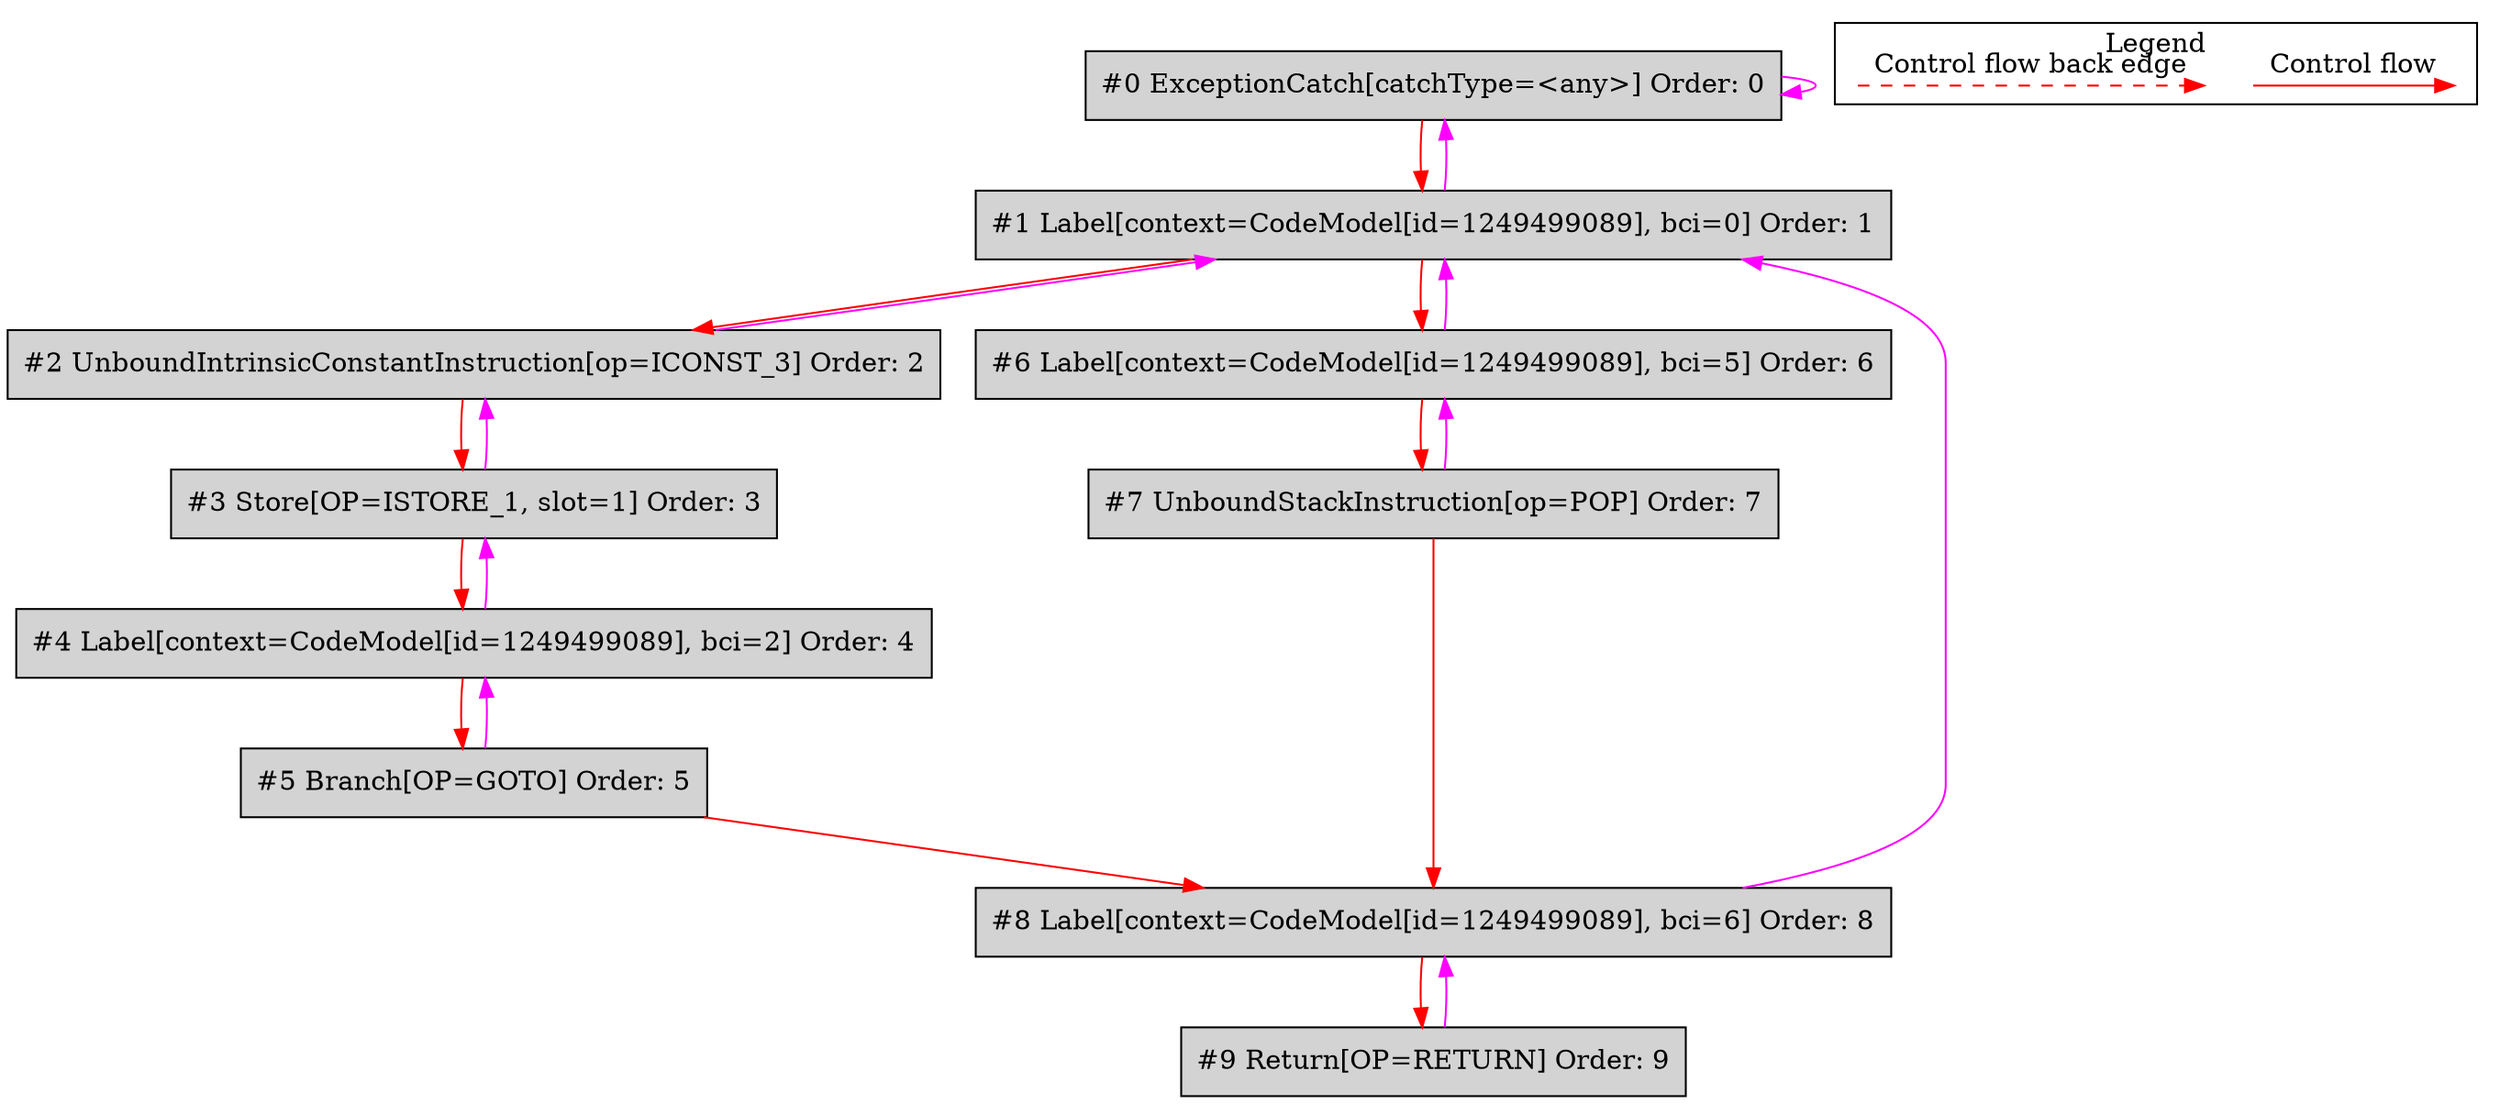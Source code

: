 digraph {
 ordering="in";
 node0[label="#0 ExceptionCatch[catchType=<any>] Order: 0", shape=box, fillcolor=lightgrey, style=filled];
 node1[label="#1 Label[context=CodeModel[id=1249499089], bci=0] Order: 1", shape=box, fillcolor=lightgrey, style=filled];
 node2[label="#2 UnboundIntrinsicConstantInstruction[op=ICONST_3] Order: 2", shape=box, fillcolor=lightgrey, style=filled];
 node3[label="#3 Store[OP=ISTORE_1, slot=1] Order: 3", shape=box, fillcolor=lightgrey, style=filled];
 node4[label="#4 Label[context=CodeModel[id=1249499089], bci=2] Order: 4", shape=box, fillcolor=lightgrey, style=filled];
 node5[label="#5 Branch[OP=GOTO] Order: 5", shape=box, fillcolor=lightgrey, style=filled];
 node6[label="#6 Label[context=CodeModel[id=1249499089], bci=5] Order: 6", shape=box, fillcolor=lightgrey, style=filled];
 node7[label="#7 UnboundStackInstruction[op=POP] Order: 7", shape=box, fillcolor=lightgrey, style=filled];
 node8[label="#8 Label[context=CodeModel[id=1249499089], bci=6] Order: 8", shape=box, fillcolor=lightgrey, style=filled];
 node9[label="#9 Return[OP=RETURN] Order: 9", shape=box, fillcolor=lightgrey, style=filled];
 node0 -> node0[color=fuchsia];
 node0 -> node1[color=red];
 node1 -> node0[color=fuchsia];
 node1 -> node2[color=red];
 node2 -> node1[color=fuchsia];
 node2 -> node3[color=red];
 node3 -> node2[color=fuchsia];
 node3 -> node4[color=red];
 node4 -> node3[color=fuchsia];
 node4 -> node5[color=red];
 node5 -> node4[color=fuchsia];
 node1 -> node6[color=red];
 node6 -> node1[color=fuchsia];
 node6 -> node7[color=red];
 node7 -> node6[color=fuchsia];
 node5 -> node8[color=red];
 node7 -> node8[color=red];
 node8 -> node1[color=fuchsia];
 node8 -> node9[color=red];
 node9 -> node8[color=fuchsia];
 subgraph cluster_000 {
  label = "Legend";
  node [shape=point]
  {
   rank=same;
   c0 [style = invis];
   c1 [style = invis];
   c2 [style = invis];
   c3 [style = invis];
  }
  c0 -> c1 [label="Control flow", style=solid, color=red]
  c2 -> c3 [label="Control flow back edge", style=dashed, color=red]
 }

}
